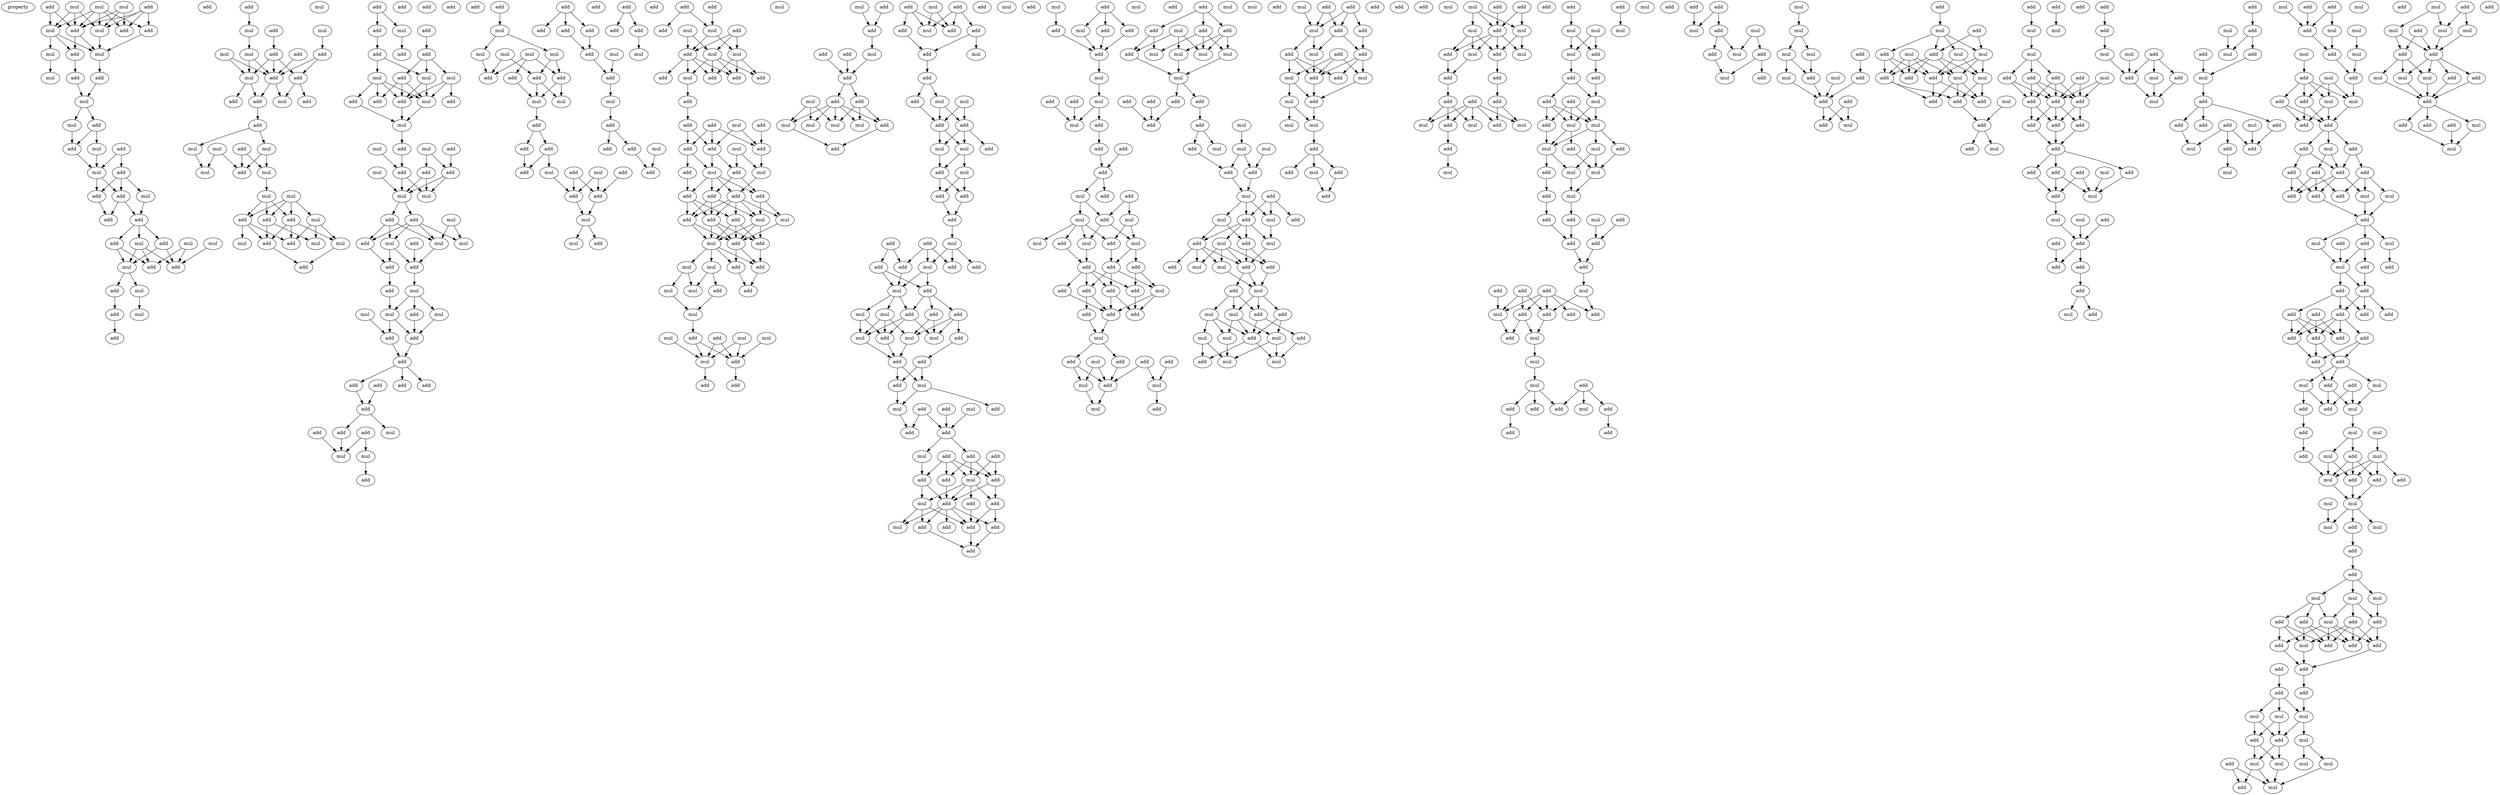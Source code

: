 digraph {
    node [fontcolor=black]
    property [mul=2,lf=1.3]
    0 [ label = mul ];
    1 [ label = add ];
    2 [ label = mul ];
    3 [ label = mul ];
    4 [ label = add ];
    5 [ label = mul ];
    6 [ label = mul ];
    7 [ label = add ];
    8 [ label = add ];
    9 [ label = add ];
    10 [ label = mul ];
    11 [ label = add ];
    12 [ label = mul ];
    13 [ label = add ];
    14 [ label = add ];
    15 [ label = mul ];
    16 [ label = mul ];
    17 [ label = add ];
    18 [ label = mul ];
    19 [ label = mul ];
    20 [ label = add ];
    21 [ label = add ];
    22 [ label = mul ];
    23 [ label = add ];
    24 [ label = add ];
    25 [ label = mul ];
    26 [ label = add ];
    27 [ label = add ];
    28 [ label = add ];
    29 [ label = add ];
    30 [ label = add ];
    31 [ label = mul ];
    32 [ label = mul ];
    33 [ label = add ];
    34 [ label = mul ];
    35 [ label = add ];
    36 [ label = mul ];
    37 [ label = add ];
    38 [ label = add ];
    39 [ label = mul ];
    40 [ label = add ];
    41 [ label = mul ];
    42 [ label = add ];
    43 [ label = add ];
    44 [ label = add ];
    45 [ label = mul ];
    46 [ label = mul ];
    47 [ label = mul ];
    48 [ label = mul ];
    49 [ label = add ];
    50 [ label = add ];
    51 [ label = add ];
    52 [ label = mul ];
    53 [ label = add ];
    54 [ label = add ];
    55 [ label = add ];
    56 [ label = add ];
    57 [ label = mul ];
    58 [ label = add ];
    59 [ label = add ];
    60 [ label = mul ];
    61 [ label = mul ];
    62 [ label = mul ];
    63 [ label = mul ];
    64 [ label = add ];
    65 [ label = mul ];
    66 [ label = mul ];
    67 [ label = add ];
    68 [ label = mul ];
    69 [ label = mul ];
    70 [ label = add ];
    71 [ label = add ];
    72 [ label = add ];
    73 [ label = mul ];
    74 [ label = add ];
    75 [ label = mul ];
    76 [ label = mul ];
    77 [ label = add ];
    78 [ label = mul ];
    79 [ label = add ];
    80 [ label = add ];
    81 [ label = add ];
    82 [ label = mul ];
    83 [ label = add ];
    84 [ label = add ];
    85 [ label = add ];
    86 [ label = add ];
    87 [ label = add ];
    88 [ label = mul ];
    89 [ label = add ];
    90 [ label = mul ];
    91 [ label = mul ];
    92 [ label = add ];
    93 [ label = add ];
    94 [ label = add ];
    95 [ label = add ];
    96 [ label = mul ];
    97 [ label = mul ];
    98 [ label = mul ];
    99 [ label = add ];
    100 [ label = add ];
    101 [ label = mul ];
    102 [ label = add ];
    103 [ label = add ];
    104 [ label = mul ];
    105 [ label = add ];
    106 [ label = mul ];
    107 [ label = mul ];
    108 [ label = mul ];
    109 [ label = add ];
    110 [ label = add ];
    111 [ label = mul ];
    112 [ label = add ];
    113 [ label = mul ];
    114 [ label = add ];
    115 [ label = mul ];
    116 [ label = add ];
    117 [ label = add ];
    118 [ label = add ];
    119 [ label = mul ];
    120 [ label = mul ];
    121 [ label = add ];
    122 [ label = add ];
    123 [ label = mul ];
    124 [ label = mul ];
    125 [ label = add ];
    126 [ label = add ];
    127 [ label = add ];
    128 [ label = add ];
    129 [ label = add ];
    130 [ label = add ];
    131 [ label = add ];
    132 [ label = add ];
    133 [ label = add ];
    134 [ label = add ];
    135 [ label = add ];
    136 [ label = mul ];
    137 [ label = add ];
    138 [ label = mul ];
    139 [ label = mul ];
    140 [ label = add ];
    141 [ label = add ];
    142 [ label = add ];
    143 [ label = mul ];
    144 [ label = mul ];
    145 [ label = mul ];
    146 [ label = mul ];
    147 [ label = mul ];
    148 [ label = add ];
    149 [ label = add ];
    150 [ label = add ];
    151 [ label = add ];
    152 [ label = mul ];
    153 [ label = mul ];
    154 [ label = add ];
    155 [ label = add ];
    156 [ label = add ];
    157 [ label = mul ];
    158 [ label = add ];
    159 [ label = add ];
    160 [ label = mul ];
    161 [ label = add ];
    162 [ label = add ];
    163 [ label = add ];
    164 [ label = mul ];
    165 [ label = mul ];
    166 [ label = add ];
    167 [ label = add ];
    168 [ label = add ];
    169 [ label = add ];
    170 [ label = add ];
    171 [ label = add ];
    172 [ label = add ];
    173 [ label = mul ];
    174 [ label = add ];
    175 [ label = mul ];
    176 [ label = add ];
    177 [ label = mul ];
    178 [ label = add ];
    179 [ label = add ];
    180 [ label = add ];
    181 [ label = add ];
    182 [ label = add ];
    183 [ label = add ];
    184 [ label = add ];
    185 [ label = mul ];
    186 [ label = add ];
    187 [ label = add ];
    188 [ label = add ];
    189 [ label = mul ];
    190 [ label = mul ];
    191 [ label = add ];
    192 [ label = mul ];
    193 [ label = add ];
    194 [ label = mul ];
    195 [ label = add ];
    196 [ label = mul ];
    197 [ label = add ];
    198 [ label = add ];
    199 [ label = add ];
    200 [ label = add ];
    201 [ label = add ];
    202 [ label = mul ];
    203 [ label = add ];
    204 [ label = add ];
    205 [ label = add ];
    206 [ label = mul ];
    207 [ label = add ];
    208 [ label = add ];
    209 [ label = mul ];
    210 [ label = add ];
    211 [ label = add ];
    212 [ label = mul ];
    213 [ label = add ];
    214 [ label = add ];
    215 [ label = add ];
    216 [ label = add ];
    217 [ label = add ];
    218 [ label = add ];
    219 [ label = mul ];
    220 [ label = mul ];
    221 [ label = add ];
    222 [ label = add ];
    223 [ label = mul ];
    224 [ label = add ];
    225 [ label = add ];
    226 [ label = mul ];
    227 [ label = add ];
    228 [ label = mul ];
    229 [ label = add ];
    230 [ label = add ];
    231 [ label = mul ];
    232 [ label = mul ];
    233 [ label = mul ];
    234 [ label = mul ];
    235 [ label = add ];
    236 [ label = add ];
    237 [ label = mul ];
    238 [ label = mul ];
    239 [ label = mul ];
    240 [ label = add ];
    241 [ label = add ];
    242 [ label = mul ];
    243 [ label = add ];
    244 [ label = mul ];
    245 [ label = add ];
    246 [ label = add ];
    247 [ label = add ];
    248 [ label = add ];
    249 [ label = mul ];
    250 [ label = add ];
    251 [ label = mul ];
    252 [ label = add ];
    253 [ label = add ];
    254 [ label = add ];
    255 [ label = mul ];
    256 [ label = mul ];
    257 [ label = mul ];
    258 [ label = mul ];
    259 [ label = add ];
    260 [ label = mul ];
    261 [ label = add ];
    262 [ label = add ];
    263 [ label = add ];
    264 [ label = add ];
    265 [ label = add ];
    266 [ label = mul ];
    267 [ label = mul ];
    268 [ label = add ];
    269 [ label = add ];
    270 [ label = add ];
    271 [ label = mul ];
    272 [ label = mul ];
    273 [ label = add ];
    274 [ label = mul ];
    275 [ label = add ];
    276 [ label = add ];
    277 [ label = add ];
    278 [ label = mul ];
    279 [ label = mul ];
    280 [ label = add ];
    281 [ label = mul ];
    282 [ label = add ];
    283 [ label = add ];
    284 [ label = add ];
    285 [ label = add ];
    286 [ label = add ];
    287 [ label = mul ];
    288 [ label = add ];
    289 [ label = mul ];
    290 [ label = add ];
    291 [ label = add ];
    292 [ label = add ];
    293 [ label = add ];
    294 [ label = mul ];
    295 [ label = add ];
    296 [ label = add ];
    297 [ label = add ];
    298 [ label = mul ];
    299 [ label = add ];
    300 [ label = mul ];
    301 [ label = add ];
    302 [ label = add ];
    303 [ label = mul ];
    304 [ label = mul ];
    305 [ label = mul ];
    306 [ label = add ];
    307 [ label = add ];
    308 [ label = add ];
    309 [ label = mul ];
    310 [ label = add ];
    311 [ label = mul ];
    312 [ label = add ];
    313 [ label = mul ];
    314 [ label = add ];
    315 [ label = add ];
    316 [ label = add ];
    317 [ label = add ];
    318 [ label = add ];
    319 [ label = add ];
    320 [ label = mul ];
    321 [ label = mul ];
    322 [ label = add ];
    323 [ label = add ];
    324 [ label = add ];
    325 [ label = add ];
    326 [ label = add ];
    327 [ label = add ];
    328 [ label = mul ];
    329 [ label = mul ];
    330 [ label = add ];
    331 [ label = add ];
    332 [ label = add ];
    333 [ label = add ];
    334 [ label = add ];
    335 [ label = add ];
    336 [ label = mul ];
    337 [ label = mul ];
    338 [ label = add ];
    339 [ label = add ];
    340 [ label = add ];
    341 [ label = add ];
    342 [ label = mul ];
    343 [ label = mul ];
    344 [ label = add ];
    345 [ label = mul ];
    346 [ label = add ];
    347 [ label = mul ];
    348 [ label = add ];
    349 [ label = add ];
    350 [ label = add ];
    351 [ label = add ];
    352 [ label = add ];
    353 [ label = add ];
    354 [ label = mul ];
    355 [ label = add ];
    356 [ label = mul ];
    357 [ label = mul ];
    358 [ label = mul ];
    359 [ label = mul ];
    360 [ label = add ];
    361 [ label = mul ];
    362 [ label = add ];
    363 [ label = add ];
    364 [ label = add ];
    365 [ label = add ];
    366 [ label = add ];
    367 [ label = mul ];
    368 [ label = add ];
    369 [ label = add ];
    370 [ label = add ];
    371 [ label = add ];
    372 [ label = add ];
    373 [ label = add ];
    374 [ label = mul ];
    375 [ label = add ];
    376 [ label = add ];
    377 [ label = add ];
    378 [ label = mul ];
    379 [ label = add ];
    380 [ label = mul ];
    381 [ label = mul ];
    382 [ label = add ];
    383 [ label = add ];
    384 [ label = mul ];
    385 [ label = add ];
    386 [ label = add ];
    387 [ label = add ];
    388 [ label = add ];
    389 [ label = add ];
    390 [ label = mul ];
    391 [ label = mul ];
    392 [ label = mul ];
    393 [ label = add ];
    394 [ label = mul ];
    395 [ label = mul ];
    396 [ label = mul ];
    397 [ label = add ];
    398 [ label = add ];
    399 [ label = add ];
    400 [ label = add ];
    401 [ label = mul ];
    402 [ label = add ];
    403 [ label = add ];
    404 [ label = mul ];
    405 [ label = mul ];
    406 [ label = add ];
    407 [ label = mul ];
    408 [ label = add ];
    409 [ label = add ];
    410 [ label = mul ];
    411 [ label = add ];
    412 [ label = mul ];
    413 [ label = add ];
    414 [ label = add ];
    415 [ label = mul ];
    416 [ label = add ];
    417 [ label = add ];
    418 [ label = mul ];
    419 [ label = mul ];
    420 [ label = add ];
    421 [ label = add ];
    422 [ label = mul ];
    423 [ label = mul ];
    424 [ label = add ];
    425 [ label = add ];
    426 [ label = mul ];
    427 [ label = mul ];
    428 [ label = add ];
    429 [ label = mul ];
    430 [ label = add ];
    431 [ label = add ];
    432 [ label = mul ];
    433 [ label = mul ];
    434 [ label = add ];
    435 [ label = mul ];
    436 [ label = mul ];
    437 [ label = add ];
    438 [ label = mul ];
    439 [ label = mul ];
    440 [ label = mul ];
    441 [ label = add ];
    442 [ label = add ];
    443 [ label = mul ];
    444 [ label = add ];
    445 [ label = mul ];
    446 [ label = add ];
    447 [ label = add ];
    448 [ label = mul ];
    449 [ label = add ];
    450 [ label = add ];
    451 [ label = add ];
    452 [ label = add ];
    453 [ label = mul ];
    454 [ label = add ];
    455 [ label = mul ];
    456 [ label = add ];
    457 [ label = mul ];
    458 [ label = add ];
    459 [ label = mul ];
    460 [ label = mul ];
    461 [ label = add ];
    462 [ label = add ];
    463 [ label = add ];
    464 [ label = mul ];
    465 [ label = add ];
    466 [ label = add ];
    467 [ label = mul ];
    468 [ label = add ];
    469 [ label = add ];
    470 [ label = mul ];
    471 [ label = add ];
    472 [ label = add ];
    473 [ label = mul ];
    474 [ label = mul ];
    475 [ label = mul ];
    476 [ label = add ];
    477 [ label = mul ];
    478 [ label = add ];
    479 [ label = add ];
    480 [ label = add ];
    481 [ label = add ];
    482 [ label = add ];
    483 [ label = add ];
    484 [ label = add ];
    485 [ label = mul ];
    486 [ label = mul ];
    487 [ label = mul ];
    488 [ label = add ];
    489 [ label = add ];
    490 [ label = add ];
    491 [ label = mul ];
    492 [ label = add ];
    493 [ label = add ];
    494 [ label = mul ];
    495 [ label = mul ];
    496 [ label = add ];
    497 [ label = mul ];
    498 [ label = mul ];
    499 [ label = add ];
    500 [ label = add ];
    501 [ label = mul ];
    502 [ label = add ];
    503 [ label = add ];
    504 [ label = mul ];
    505 [ label = mul ];
    506 [ label = add ];
    507 [ label = mul ];
    508 [ label = add ];
    509 [ label = mul ];
    510 [ label = add ];
    511 [ label = mul ];
    512 [ label = mul ];
    513 [ label = mul ];
    514 [ label = add ];
    515 [ label = mul ];
    516 [ label = add ];
    517 [ label = add ];
    518 [ label = mul ];
    519 [ label = add ];
    520 [ label = add ];
    521 [ label = add ];
    522 [ label = add ];
    523 [ label = add ];
    524 [ label = add ];
    525 [ label = mul ];
    526 [ label = add ];
    527 [ label = add ];
    528 [ label = add ];
    529 [ label = mul ];
    530 [ label = add ];
    531 [ label = add ];
    532 [ label = add ];
    533 [ label = add ];
    534 [ label = add ];
    535 [ label = mul ];
    536 [ label = mul ];
    537 [ label = add ];
    538 [ label = mul ];
    539 [ label = add ];
    540 [ label = add ];
    541 [ label = add ];
    542 [ label = add ];
    543 [ label = mul ];
    544 [ label = add ];
    545 [ label = add ];
    546 [ label = add ];
    547 [ label = add ];
    548 [ label = mul ];
    549 [ label = mul ];
    550 [ label = add ];
    551 [ label = add ];
    552 [ label = mul ];
    553 [ label = add ];
    554 [ label = mul ];
    555 [ label = add ];
    556 [ label = mul ];
    557 [ label = mul ];
    558 [ label = mul ];
    559 [ label = add ];
    560 [ label = mul ];
    561 [ label = add ];
    562 [ label = add ];
    563 [ label = mul ];
    564 [ label = mul ];
    565 [ label = add ];
    566 [ label = add ];
    567 [ label = add ];
    568 [ label = mul ];
    569 [ label = add ];
    570 [ label = mul ];
    571 [ label = add ];
    572 [ label = add ];
    573 [ label = mul ];
    574 [ label = mul ];
    575 [ label = mul ];
    576 [ label = add ];
    577 [ label = add ];
    578 [ label = mul ];
    579 [ label = add ];
    580 [ label = mul ];
    581 [ label = add ];
    582 [ label = mul ];
    583 [ label = add ];
    584 [ label = add ];
    585 [ label = add ];
    586 [ label = add ];
    587 [ label = add ];
    588 [ label = mul ];
    589 [ label = add ];
    590 [ label = add ];
    591 [ label = add ];
    592 [ label = mul ];
    593 [ label = mul ];
    594 [ label = mul ];
    595 [ label = add ];
    596 [ label = add ];
    597 [ label = add ];
    598 [ label = mul ];
    599 [ label = add ];
    600 [ label = add ];
    601 [ label = add ];
    602 [ label = add ];
    603 [ label = add ];
    604 [ label = add ];
    605 [ label = add ];
    606 [ label = add ];
    607 [ label = add ];
    608 [ label = add ];
    609 [ label = mul ];
    610 [ label = add ];
    611 [ label = add ];
    612 [ label = add ];
    613 [ label = mul ];
    614 [ label = mul ];
    615 [ label = mul ];
    616 [ label = add ];
    617 [ label = add ];
    618 [ label = add ];
    619 [ label = add ];
    620 [ label = add ];
    621 [ label = add ];
    622 [ label = add ];
    623 [ label = mul ];
    624 [ label = add ];
    625 [ label = add ];
    626 [ label = add ];
    627 [ label = mul ];
    628 [ label = mul ];
    629 [ label = mul ];
    630 [ label = add ];
    631 [ label = add ];
    632 [ label = mul ];
    633 [ label = add ];
    634 [ label = mul ];
    635 [ label = add ];
    636 [ label = add ];
    637 [ label = mul ];
    638 [ label = add ];
    639 [ label = mul ];
    640 [ label = add ];
    641 [ label = mul ];
    642 [ label = add ];
    643 [ label = add ];
    644 [ label = add ];
    645 [ label = add ];
    646 [ label = mul ];
    647 [ label = add ];
    648 [ label = add ];
    649 [ label = mul ];
    650 [ label = add ];
    651 [ label = mul ];
    652 [ label = add ];
    653 [ label = mul ];
    654 [ label = mul ];
    655 [ label = add ];
    656 [ label = mul ];
    657 [ label = mul ];
    658 [ label = mul ];
    659 [ label = add ];
    660 [ label = add ];
    661 [ label = add ];
    662 [ label = mul ];
    663 [ label = mul ];
    664 [ label = add ];
    665 [ label = add ];
    666 [ label = mul ];
    667 [ label = add ];
    668 [ label = add ];
    669 [ label = add ];
    670 [ label = add ];
    671 [ label = add ];
    672 [ label = mul ];
    673 [ label = add ];
    674 [ label = add ];
    675 [ label = add ];
    676 [ label = add ];
    677 [ label = add ];
    678 [ label = add ];
    679 [ label = add ];
    680 [ label = mul ];
    681 [ label = mul ];
    682 [ label = add ];
    683 [ label = add ];
    684 [ label = mul ];
    685 [ label = add ];
    686 [ label = mul ];
    687 [ label = add ];
    688 [ label = mul ];
    689 [ label = add ];
    690 [ label = add ];
    691 [ label = add ];
    692 [ label = add ];
    693 [ label = add ];
    694 [ label = add ];
    695 [ label = add ];
    696 [ label = add ];
    697 [ label = add ];
    698 [ label = add ];
    699 [ label = add ];
    700 [ label = add ];
    701 [ label = add ];
    702 [ label = add ];
    703 [ label = mul ];
    704 [ label = add ];
    705 [ label = add ];
    706 [ label = mul ];
    707 [ label = mul ];
    708 [ label = add ];
    709 [ label = add ];
    710 [ label = mul ];
    711 [ label = add ];
    712 [ label = mul ];
    713 [ label = add ];
    714 [ label = add ];
    715 [ label = mul ];
    716 [ label = mul ];
    717 [ label = add ];
    718 [ label = mul ];
    719 [ label = add ];
    720 [ label = add ];
    721 [ label = mul ];
    722 [ label = mul ];
    723 [ label = mul ];
    724 [ label = mul ];
    725 [ label = add ];
    726 [ label = add ];
    727 [ label = add ];
    728 [ label = mul ];
    729 [ label = mul ];
    730 [ label = mul ];
    731 [ label = add ];
    732 [ label = mul ];
    733 [ label = add ];
    734 [ label = add ];
    735 [ label = add ];
    736 [ label = mul ];
    737 [ label = add ];
    738 [ label = add ];
    739 [ label = add ];
    740 [ label = add ];
    741 [ label = add ];
    742 [ label = add ];
    743 [ label = add ];
    744 [ label = add ];
    745 [ label = mul ];
    746 [ label = mul ];
    747 [ label = mul ];
    748 [ label = mul ];
    749 [ label = add ];
    750 [ label = add ];
    751 [ label = mul ];
    752 [ label = mul ];
    753 [ label = add ];
    754 [ label = mul ];
    755 [ label = mul ];
    756 [ label = add ];
    757 [ label = mul ];
    758 [ label = mul ];
    759 [ label = add ];
    760 [ label = mul ];
    761 [ label = mul ];
    762 [ label = mul ];
    763 [ label = add ];
    764 [ label = add ];
    765 [ label = add ];
    766 [ label = mul ];
    767 [ label = mul ];
    768 [ label = add ];
    769 [ label = add ];
    770 [ label = mul ];
    771 [ label = add ];
    772 [ label = add ];
    773 [ label = add ];
    774 [ label = add ];
    775 [ label = add ];
    776 [ label = mul ];
    777 [ label = mul ];
    0 -> 5 [ name = 0 ];
    0 -> 7 [ name = 1 ];
    0 -> 8 [ name = 2 ];
    1 -> 6 [ name = 3 ];
    1 -> 8 [ name = 4 ];
    2 -> 5 [ name = 5 ];
    2 -> 6 [ name = 6 ];
    2 -> 8 [ name = 7 ];
    3 -> 5 [ name = 8 ];
    3 -> 6 [ name = 9 ];
    3 -> 7 [ name = 10 ];
    3 -> 8 [ name = 11 ];
    3 -> 9 [ name = 12 ];
    4 -> 5 [ name = 13 ];
    4 -> 7 [ name = 14 ];
    4 -> 8 [ name = 15 ];
    4 -> 9 [ name = 16 ];
    5 -> 12 [ name = 17 ];
    6 -> 10 [ name = 18 ];
    6 -> 11 [ name = 19 ];
    6 -> 12 [ name = 20 ];
    8 -> 11 [ name = 21 ];
    8 -> 12 [ name = 22 ];
    9 -> 12 [ name = 23 ];
    10 -> 15 [ name = 24 ];
    11 -> 13 [ name = 25 ];
    12 -> 14 [ name = 26 ];
    13 -> 16 [ name = 27 ];
    14 -> 16 [ name = 28 ];
    16 -> 17 [ name = 29 ];
    16 -> 18 [ name = 30 ];
    17 -> 19 [ name = 31 ];
    17 -> 21 [ name = 32 ];
    18 -> 21 [ name = 33 ];
    19 -> 22 [ name = 34 ];
    20 -> 22 [ name = 35 ];
    20 -> 23 [ name = 36 ];
    21 -> 22 [ name = 37 ];
    22 -> 24 [ name = 38 ];
    22 -> 27 [ name = 39 ];
    23 -> 24 [ name = 40 ];
    23 -> 25 [ name = 41 ];
    23 -> 27 [ name = 42 ];
    24 -> 28 [ name = 43 ];
    24 -> 29 [ name = 44 ];
    25 -> 29 [ name = 45 ];
    27 -> 28 [ name = 46 ];
    29 -> 30 [ name = 47 ];
    29 -> 31 [ name = 48 ];
    29 -> 33 [ name = 49 ];
    30 -> 36 [ name = 50 ];
    30 -> 37 [ name = 51 ];
    31 -> 35 [ name = 52 ];
    31 -> 36 [ name = 53 ];
    31 -> 37 [ name = 54 ];
    32 -> 35 [ name = 55 ];
    32 -> 37 [ name = 56 ];
    33 -> 35 [ name = 57 ];
    33 -> 36 [ name = 58 ];
    34 -> 37 [ name = 59 ];
    36 -> 38 [ name = 60 ];
    36 -> 39 [ name = 61 ];
    38 -> 40 [ name = 62 ];
    39 -> 41 [ name = 63 ];
    40 -> 42 [ name = 64 ];
    43 -> 45 [ name = 65 ];
    44 -> 51 [ name = 66 ];
    45 -> 48 [ name = 67 ];
    46 -> 50 [ name = 68 ];
    47 -> 52 [ name = 69 ];
    47 -> 53 [ name = 70 ];
    48 -> 52 [ name = 71 ];
    48 -> 53 [ name = 72 ];
    49 -> 53 [ name = 73 ];
    50 -> 53 [ name = 74 ];
    50 -> 54 [ name = 75 ];
    51 -> 52 [ name = 76 ];
    51 -> 53 [ name = 77 ];
    51 -> 54 [ name = 78 ];
    52 -> 55 [ name = 79 ];
    52 -> 58 [ name = 80 ];
    53 -> 55 [ name = 81 ];
    53 -> 57 [ name = 82 ];
    54 -> 56 [ name = 83 ];
    54 -> 57 [ name = 84 ];
    55 -> 59 [ name = 85 ];
    59 -> 60 [ name = 86 ];
    59 -> 61 [ name = 87 ];
    60 -> 66 [ name = 88 ];
    61 -> 65 [ name = 89 ];
    61 -> 67 [ name = 90 ];
    63 -> 66 [ name = 91 ];
    63 -> 67 [ name = 92 ];
    64 -> 65 [ name = 93 ];
    64 -> 67 [ name = 94 ];
    65 -> 68 [ name = 95 ];
    68 -> 70 [ name = 96 ];
    68 -> 71 [ name = 97 ];
    68 -> 72 [ name = 98 ];
    69 -> 70 [ name = 99 ];
    69 -> 71 [ name = 100 ];
    69 -> 72 [ name = 101 ];
    69 -> 73 [ name = 102 ];
    70 -> 74 [ name = 103 ];
    70 -> 75 [ name = 104 ];
    70 -> 77 [ name = 105 ];
    71 -> 74 [ name = 106 ];
    71 -> 77 [ name = 107 ];
    71 -> 78 [ name = 108 ];
    72 -> 76 [ name = 109 ];
    72 -> 77 [ name = 110 ];
    73 -> 74 [ name = 111 ];
    73 -> 76 [ name = 112 ];
    73 -> 78 [ name = 113 ];
    77 -> 79 [ name = 114 ];
    78 -> 79 [ name = 115 ];
    80 -> 82 [ name = 116 ];
    80 -> 84 [ name = 117 ];
    82 -> 87 [ name = 118 ];
    83 -> 85 [ name = 119 ];
    84 -> 86 [ name = 120 ];
    85 -> 89 [ name = 121 ];
    85 -> 90 [ name = 122 ];
    85 -> 91 [ name = 123 ];
    86 -> 88 [ name = 124 ];
    86 -> 91 [ name = 125 ];
    88 -> 92 [ name = 126 ];
    88 -> 94 [ name = 127 ];
    88 -> 95 [ name = 128 ];
    88 -> 96 [ name = 129 ];
    89 -> 94 [ name = 130 ];
    89 -> 95 [ name = 131 ];
    89 -> 96 [ name = 132 ];
    90 -> 93 [ name = 133 ];
    90 -> 95 [ name = 134 ];
    90 -> 96 [ name = 135 ];
    91 -> 95 [ name = 136 ];
    91 -> 96 [ name = 137 ];
    92 -> 97 [ name = 138 ];
    95 -> 97 [ name = 139 ];
    96 -> 97 [ name = 140 ];
    97 -> 99 [ name = 141 ];
    98 -> 102 [ name = 142 ];
    99 -> 102 [ name = 143 ];
    100 -> 105 [ name = 144 ];
    101 -> 103 [ name = 145 ];
    101 -> 105 [ name = 146 ];
    102 -> 106 [ name = 147 ];
    102 -> 107 [ name = 148 ];
    103 -> 106 [ name = 149 ];
    103 -> 107 [ name = 150 ];
    104 -> 106 [ name = 151 ];
    105 -> 106 [ name = 152 ];
    105 -> 107 [ name = 153 ];
    106 -> 109 [ name = 154 ];
    106 -> 110 [ name = 155 ];
    108 -> 113 [ name = 156 ];
    108 -> 115 [ name = 157 ];
    109 -> 111 [ name = 158 ];
    109 -> 112 [ name = 159 ];
    109 -> 115 [ name = 160 ];
    110 -> 111 [ name = 161 ];
    110 -> 112 [ name = 162 ];
    110 -> 113 [ name = 163 ];
    110 -> 115 [ name = 164 ];
    111 -> 116 [ name = 165 ];
    111 -> 117 [ name = 166 ];
    112 -> 117 [ name = 167 ];
    114 -> 116 [ name = 168 ];
    115 -> 116 [ name = 169 ];
    116 -> 119 [ name = 170 ];
    117 -> 118 [ name = 171 ];
    118 -> 120 [ name = 172 ];
    119 -> 120 [ name = 173 ];
    119 -> 121 [ name = 174 ];
    119 -> 124 [ name = 175 ];
    120 -> 125 [ name = 176 ];
    120 -> 126 [ name = 177 ];
    121 -> 126 [ name = 178 ];
    123 -> 125 [ name = 179 ];
    124 -> 126 [ name = 180 ];
    125 -> 127 [ name = 181 ];
    126 -> 127 [ name = 182 ];
    127 -> 128 [ name = 183 ];
    127 -> 129 [ name = 184 ];
    127 -> 131 [ name = 185 ];
    128 -> 133 [ name = 186 ];
    132 -> 133 [ name = 187 ];
    133 -> 135 [ name = 188 ];
    133 -> 136 [ name = 189 ];
    134 -> 139 [ name = 190 ];
    135 -> 139 [ name = 191 ];
    137 -> 138 [ name = 192 ];
    137 -> 139 [ name = 193 ];
    138 -> 141 [ name = 194 ];
    142 -> 143 [ name = 195 ];
    143 -> 144 [ name = 196 ];
    143 -> 145 [ name = 197 ];
    144 -> 149 [ name = 198 ];
    145 -> 148 [ name = 199 ];
    145 -> 151 [ name = 200 ];
    146 -> 148 [ name = 201 ];
    146 -> 149 [ name = 202 ];
    147 -> 149 [ name = 203 ];
    147 -> 150 [ name = 204 ];
    147 -> 151 [ name = 205 ];
    148 -> 152 [ name = 206 ];
    148 -> 153 [ name = 207 ];
    150 -> 152 [ name = 208 ];
    151 -> 152 [ name = 209 ];
    151 -> 153 [ name = 210 ];
    152 -> 154 [ name = 211 ];
    154 -> 155 [ name = 212 ];
    154 -> 156 [ name = 213 ];
    155 -> 158 [ name = 214 ];
    156 -> 157 [ name = 215 ];
    156 -> 158 [ name = 216 ];
    157 -> 162 [ name = 217 ];
    159 -> 163 [ name = 218 ];
    160 -> 162 [ name = 219 ];
    160 -> 163 [ name = 220 ];
    161 -> 162 [ name = 221 ];
    161 -> 163 [ name = 222 ];
    162 -> 164 [ name = 223 ];
    163 -> 164 [ name = 224 ];
    164 -> 165 [ name = 225 ];
    164 -> 166 [ name = 226 ];
    167 -> 168 [ name = 227 ];
    167 -> 169 [ name = 228 ];
    167 -> 170 [ name = 229 ];
    169 -> 172 [ name = 230 ];
    170 -> 172 [ name = 231 ];
    172 -> 174 [ name = 232 ];
    173 -> 174 [ name = 233 ];
    174 -> 175 [ name = 234 ];
    175 -> 176 [ name = 235 ];
    176 -> 178 [ name = 236 ];
    176 -> 179 [ name = 237 ];
    177 -> 181 [ name = 238 ];
    179 -> 181 [ name = 239 ];
    180 -> 183 [ name = 240 ];
    180 -> 184 [ name = 241 ];
    184 -> 185 [ name = 242 ];
    186 -> 188 [ name = 243 ];
    186 -> 189 [ name = 244 ];
    187 -> 189 [ name = 245 ];
    189 -> 193 [ name = 246 ];
    189 -> 194 [ name = 247 ];
    190 -> 192 [ name = 248 ];
    190 -> 193 [ name = 249 ];
    191 -> 192 [ name = 250 ];
    191 -> 193 [ name = 251 ];
    191 -> 194 [ name = 252 ];
    192 -> 196 [ name = 253 ];
    192 -> 197 [ name = 254 ];
    192 -> 198 [ name = 255 ];
    192 -> 199 [ name = 256 ];
    193 -> 195 [ name = 257 ];
    193 -> 196 [ name = 258 ];
    193 -> 198 [ name = 259 ];
    193 -> 199 [ name = 260 ];
    194 -> 197 [ name = 261 ];
    194 -> 198 [ name = 262 ];
    194 -> 199 [ name = 263 ];
    196 -> 200 [ name = 264 ];
    200 -> 201 [ name = 265 ];
    201 -> 207 [ name = 266 ];
    201 -> 208 [ name = 267 ];
    202 -> 205 [ name = 268 ];
    202 -> 208 [ name = 269 ];
    203 -> 205 [ name = 270 ];
    204 -> 205 [ name = 271 ];
    204 -> 207 [ name = 272 ];
    204 -> 208 [ name = 273 ];
    205 -> 212 [ name = 274 ];
    206 -> 211 [ name = 275 ];
    206 -> 212 [ name = 276 ];
    207 -> 209 [ name = 277 ];
    207 -> 210 [ name = 278 ];
    208 -> 209 [ name = 279 ];
    208 -> 211 [ name = 280 ];
    209 -> 213 [ name = 281 ];
    209 -> 214 [ name = 282 ];
    209 -> 215 [ name = 283 ];
    209 -> 216 [ name = 284 ];
    210 -> 215 [ name = 285 ];
    211 -> 213 [ name = 286 ];
    211 -> 214 [ name = 287 ];
    212 -> 216 [ name = 288 ];
    213 -> 217 [ name = 289 ];
    213 -> 219 [ name = 290 ];
    213 -> 221 [ name = 291 ];
    214 -> 219 [ name = 292 ];
    214 -> 220 [ name = 293 ];
    215 -> 217 [ name = 294 ];
    215 -> 218 [ name = 295 ];
    215 -> 221 [ name = 296 ];
    216 -> 217 [ name = 297 ];
    216 -> 218 [ name = 298 ];
    216 -> 219 [ name = 299 ];
    216 -> 220 [ name = 300 ];
    216 -> 221 [ name = 301 ];
    217 -> 223 [ name = 302 ];
    217 -> 224 [ name = 303 ];
    218 -> 222 [ name = 304 ];
    218 -> 223 [ name = 305 ];
    218 -> 224 [ name = 306 ];
    219 -> 222 [ name = 307 ];
    219 -> 223 [ name = 308 ];
    219 -> 224 [ name = 309 ];
    220 -> 224 [ name = 310 ];
    221 -> 222 [ name = 311 ];
    221 -> 223 [ name = 312 ];
    221 -> 224 [ name = 313 ];
    222 -> 227 [ name = 314 ];
    223 -> 225 [ name = 315 ];
    223 -> 226 [ name = 316 ];
    223 -> 227 [ name = 317 ];
    223 -> 228 [ name = 318 ];
    224 -> 225 [ name = 319 ];
    224 -> 227 [ name = 320 ];
    225 -> 229 [ name = 321 ];
    226 -> 231 [ name = 322 ];
    226 -> 232 [ name = 323 ];
    227 -> 229 [ name = 324 ];
    228 -> 230 [ name = 325 ];
    228 -> 232 [ name = 326 ];
    230 -> 233 [ name = 327 ];
    231 -> 233 [ name = 328 ];
    233 -> 236 [ name = 329 ];
    234 -> 239 [ name = 330 ];
    235 -> 239 [ name = 331 ];
    235 -> 240 [ name = 332 ];
    236 -> 239 [ name = 333 ];
    236 -> 240 [ name = 334 ];
    237 -> 239 [ name = 335 ];
    237 -> 240 [ name = 336 ];
    238 -> 240 [ name = 337 ];
    239 -> 241 [ name = 338 ];
    240 -> 243 [ name = 339 ];
    244 -> 246 [ name = 340 ];
    245 -> 246 [ name = 341 ];
    246 -> 249 [ name = 342 ];
    247 -> 250 [ name = 343 ];
    248 -> 250 [ name = 344 ];
    249 -> 250 [ name = 345 ];
    250 -> 252 [ name = 346 ];
    250 -> 253 [ name = 347 ];
    251 -> 255 [ name = 348 ];
    251 -> 256 [ name = 349 ];
    251 -> 258 [ name = 350 ];
    252 -> 254 [ name = 351 ];
    252 -> 256 [ name = 352 ];
    252 -> 257 [ name = 353 ];
    253 -> 254 [ name = 354 ];
    253 -> 255 [ name = 355 ];
    253 -> 256 [ name = 356 ];
    253 -> 257 [ name = 357 ];
    253 -> 258 [ name = 358 ];
    254 -> 259 [ name = 359 ];
    258 -> 259 [ name = 360 ];
    260 -> 264 [ name = 361 ];
    260 -> 266 [ name = 362 ];
    261 -> 263 [ name = 363 ];
    261 -> 264 [ name = 364 ];
    261 -> 266 [ name = 365 ];
    262 -> 264 [ name = 366 ];
    262 -> 265 [ name = 367 ];
    262 -> 266 [ name = 368 ];
    263 -> 268 [ name = 369 ];
    265 -> 267 [ name = 370 ];
    265 -> 268 [ name = 371 ];
    268 -> 269 [ name = 372 ];
    269 -> 270 [ name = 373 ];
    269 -> 271 [ name = 374 ];
    270 -> 276 [ name = 375 ];
    271 -> 275 [ name = 376 ];
    271 -> 276 [ name = 377 ];
    272 -> 275 [ name = 378 ];
    272 -> 276 [ name = 379 ];
    275 -> 277 [ name = 380 ];
    275 -> 278 [ name = 381 ];
    275 -> 279 [ name = 382 ];
    276 -> 278 [ name = 383 ];
    276 -> 279 [ name = 384 ];
    278 -> 280 [ name = 385 ];
    278 -> 281 [ name = 386 ];
    279 -> 280 [ name = 387 ];
    280 -> 282 [ name = 388 ];
    280 -> 283 [ name = 389 ];
    281 -> 282 [ name = 390 ];
    281 -> 283 [ name = 391 ];
    282 -> 285 [ name = 392 ];
    283 -> 285 [ name = 393 ];
    285 -> 287 [ name = 394 ];
    286 -> 291 [ name = 395 ];
    286 -> 292 [ name = 396 ];
    287 -> 289 [ name = 397 ];
    287 -> 290 [ name = 398 ];
    287 -> 293 [ name = 399 ];
    288 -> 289 [ name = 400 ];
    288 -> 292 [ name = 401 ];
    288 -> 293 [ name = 402 ];
    289 -> 294 [ name = 403 ];
    289 -> 295 [ name = 404 ];
    291 -> 294 [ name = 405 ];
    291 -> 295 [ name = 406 ];
    292 -> 294 [ name = 407 ];
    294 -> 296 [ name = 408 ];
    294 -> 298 [ name = 409 ];
    294 -> 300 [ name = 410 ];
    295 -> 296 [ name = 411 ];
    295 -> 297 [ name = 412 ];
    295 -> 299 [ name = 413 ];
    296 -> 301 [ name = 414 ];
    296 -> 303 [ name = 415 ];
    296 -> 304 [ name = 416 ];
    297 -> 302 [ name = 417 ];
    297 -> 303 [ name = 418 ];
    297 -> 305 [ name = 419 ];
    298 -> 301 [ name = 420 ];
    298 -> 304 [ name = 421 ];
    299 -> 303 [ name = 422 ];
    299 -> 305 [ name = 423 ];
    300 -> 301 [ name = 424 ];
    300 -> 304 [ name = 425 ];
    300 -> 305 [ name = 426 ];
    301 -> 306 [ name = 427 ];
    302 -> 307 [ name = 428 ];
    304 -> 306 [ name = 429 ];
    305 -> 306 [ name = 430 ];
    306 -> 308 [ name = 431 ];
    306 -> 309 [ name = 432 ];
    307 -> 308 [ name = 433 ];
    307 -> 309 [ name = 434 ];
    308 -> 313 [ name = 435 ];
    309 -> 313 [ name = 436 ];
    309 -> 314 [ name = 437 ];
    310 -> 315 [ name = 438 ];
    310 -> 316 [ name = 439 ];
    311 -> 316 [ name = 440 ];
    312 -> 316 [ name = 441 ];
    313 -> 315 [ name = 442 ];
    316 -> 317 [ name = 443 ];
    316 -> 320 [ name = 444 ];
    317 -> 321 [ name = 445 ];
    317 -> 322 [ name = 446 ];
    317 -> 324 [ name = 447 ];
    318 -> 321 [ name = 448 ];
    318 -> 322 [ name = 449 ];
    319 -> 321 [ name = 450 ];
    319 -> 322 [ name = 451 ];
    319 -> 323 [ name = 452 ];
    319 -> 324 [ name = 453 ];
    320 -> 323 [ name = 454 ];
    321 -> 325 [ name = 455 ];
    321 -> 326 [ name = 456 ];
    321 -> 327 [ name = 457 ];
    321 -> 328 [ name = 458 ];
    322 -> 326 [ name = 459 ];
    322 -> 327 [ name = 460 ];
    323 -> 326 [ name = 461 ];
    323 -> 328 [ name = 462 ];
    324 -> 326 [ name = 463 ];
    325 -> 332 [ name = 464 ];
    326 -> 329 [ name = 465 ];
    326 -> 330 [ name = 466 ];
    326 -> 331 [ name = 467 ];
    326 -> 332 [ name = 468 ];
    326 -> 333 [ name = 469 ];
    327 -> 332 [ name = 470 ];
    327 -> 333 [ name = 471 ];
    328 -> 329 [ name = 472 ];
    328 -> 331 [ name = 473 ];
    328 -> 332 [ name = 474 ];
    331 -> 334 [ name = 475 ];
    332 -> 334 [ name = 476 ];
    333 -> 334 [ name = 477 ];
    335 -> 337 [ name = 478 ];
    335 -> 339 [ name = 479 ];
    335 -> 340 [ name = 480 ];
    336 -> 338 [ name = 481 ];
    337 -> 341 [ name = 482 ];
    338 -> 341 [ name = 483 ];
    339 -> 341 [ name = 484 ];
    340 -> 341 [ name = 485 ];
    341 -> 342 [ name = 486 ];
    342 -> 345 [ name = 487 ];
    344 -> 347 [ name = 488 ];
    345 -> 347 [ name = 489 ];
    345 -> 348 [ name = 490 ];
    346 -> 347 [ name = 491 ];
    348 -> 349 [ name = 492 ];
    349 -> 351 [ name = 493 ];
    350 -> 351 [ name = 494 ];
    351 -> 353 [ name = 495 ];
    351 -> 354 [ name = 496 ];
    352 -> 355 [ name = 497 ];
    352 -> 356 [ name = 498 ];
    354 -> 355 [ name = 499 ];
    354 -> 357 [ name = 500 ];
    355 -> 359 [ name = 501 ];
    355 -> 361 [ name = 502 ];
    356 -> 359 [ name = 503 ];
    356 -> 360 [ name = 504 ];
    357 -> 358 [ name = 505 ];
    357 -> 360 [ name = 506 ];
    357 -> 361 [ name = 507 ];
    357 -> 362 [ name = 508 ];
    359 -> 363 [ name = 509 ];
    359 -> 365 [ name = 510 ];
    360 -> 365 [ name = 511 ];
    361 -> 364 [ name = 512 ];
    362 -> 364 [ name = 513 ];
    363 -> 366 [ name = 514 ];
    363 -> 367 [ name = 515 ];
    364 -> 366 [ name = 516 ];
    364 -> 368 [ name = 517 ];
    364 -> 369 [ name = 518 ];
    364 -> 370 [ name = 519 ];
    365 -> 367 [ name = 520 ];
    365 -> 369 [ name = 521 ];
    365 -> 370 [ name = 522 ];
    366 -> 372 [ name = 523 ];
    367 -> 372 [ name = 524 ];
    367 -> 373 [ name = 525 ];
    368 -> 373 [ name = 526 ];
    369 -> 371 [ name = 527 ];
    369 -> 373 [ name = 528 ];
    370 -> 372 [ name = 529 ];
    370 -> 373 [ name = 530 ];
    371 -> 374 [ name = 531 ];
    373 -> 374 [ name = 532 ];
    374 -> 376 [ name = 533 ];
    374 -> 379 [ name = 534 ];
    375 -> 381 [ name = 535 ];
    375 -> 382 [ name = 536 ];
    376 -> 380 [ name = 537 ];
    376 -> 382 [ name = 538 ];
    377 -> 381 [ name = 539 ];
    378 -> 380 [ name = 540 ];
    378 -> 382 [ name = 541 ];
    379 -> 382 [ name = 542 ];
    380 -> 384 [ name = 543 ];
    381 -> 383 [ name = 544 ];
    382 -> 384 [ name = 545 ];
    386 -> 387 [ name = 546 ];
    386 -> 388 [ name = 547 ];
    386 -> 389 [ name = 548 ];
    387 -> 393 [ name = 549 ];
    387 -> 395 [ name = 550 ];
    388 -> 391 [ name = 551 ];
    388 -> 392 [ name = 552 ];
    388 -> 394 [ name = 553 ];
    389 -> 391 [ name = 554 ];
    389 -> 392 [ name = 555 ];
    389 -> 395 [ name = 556 ];
    390 -> 391 [ name = 557 ];
    390 -> 393 [ name = 558 ];
    390 -> 394 [ name = 559 ];
    392 -> 396 [ name = 560 ];
    393 -> 396 [ name = 561 ];
    394 -> 396 [ name = 562 ];
    396 -> 397 [ name = 563 ];
    396 -> 400 [ name = 564 ];
    397 -> 403 [ name = 565 ];
    398 -> 403 [ name = 566 ];
    399 -> 403 [ name = 567 ];
    400 -> 402 [ name = 568 ];
    401 -> 404 [ name = 569 ];
    402 -> 405 [ name = 570 ];
    402 -> 406 [ name = 571 ];
    404 -> 408 [ name = 572 ];
    404 -> 409 [ name = 573 ];
    406 -> 409 [ name = 574 ];
    407 -> 408 [ name = 575 ];
    408 -> 410 [ name = 576 ];
    409 -> 410 [ name = 577 ];
    410 -> 412 [ name = 578 ];
    410 -> 413 [ name = 579 ];
    410 -> 415 [ name = 580 ];
    411 -> 412 [ name = 581 ];
    411 -> 413 [ name = 582 ];
    411 -> 414 [ name = 583 ];
    412 -> 419 [ name = 584 ];
    413 -> 416 [ name = 585 ];
    413 -> 417 [ name = 586 ];
    413 -> 418 [ name = 587 ];
    413 -> 419 [ name = 588 ];
    415 -> 416 [ name = 589 ];
    415 -> 417 [ name = 590 ];
    416 -> 420 [ name = 591 ];
    416 -> 421 [ name = 592 ];
    416 -> 422 [ name = 593 ];
    416 -> 423 [ name = 594 ];
    417 -> 420 [ name = 595 ];
    417 -> 424 [ name = 596 ];
    418 -> 420 [ name = 597 ];
    418 -> 422 [ name = 598 ];
    418 -> 423 [ name = 599 ];
    418 -> 424 [ name = 600 ];
    419 -> 420 [ name = 601 ];
    420 -> 425 [ name = 602 ];
    420 -> 426 [ name = 603 ];
    423 -> 426 [ name = 604 ];
    424 -> 426 [ name = 605 ];
    425 -> 427 [ name = 606 ];
    425 -> 428 [ name = 607 ];
    425 -> 429 [ name = 608 ];
    426 -> 427 [ name = 609 ];
    426 -> 428 [ name = 610 ];
    426 -> 430 [ name = 611 ];
    427 -> 432 [ name = 612 ];
    427 -> 434 [ name = 613 ];
    427 -> 435 [ name = 614 ];
    428 -> 431 [ name = 615 ];
    428 -> 434 [ name = 616 ];
    429 -> 432 [ name = 617 ];
    429 -> 433 [ name = 618 ];
    429 -> 434 [ name = 619 ];
    430 -> 434 [ name = 620 ];
    430 -> 435 [ name = 621 ];
    431 -> 436 [ name = 622 ];
    432 -> 438 [ name = 623 ];
    433 -> 437 [ name = 624 ];
    433 -> 438 [ name = 625 ];
    434 -> 436 [ name = 626 ];
    434 -> 437 [ name = 627 ];
    435 -> 436 [ name = 628 ];
    435 -> 438 [ name = 629 ];
    442 -> 445 [ name = 630 ];
    442 -> 447 [ name = 631 ];
    443 -> 445 [ name = 632 ];
    444 -> 445 [ name = 633 ];
    444 -> 446 [ name = 634 ];
    444 -> 447 [ name = 635 ];
    445 -> 448 [ name = 636 ];
    445 -> 450 [ name = 637 ];
    446 -> 449 [ name = 638 ];
    447 -> 448 [ name = 639 ];
    447 -> 449 [ name = 640 ];
    448 -> 454 [ name = 641 ];
    449 -> 452 [ name = 642 ];
    449 -> 454 [ name = 643 ];
    449 -> 455 [ name = 644 ];
    450 -> 452 [ name = 645 ];
    450 -> 453 [ name = 646 ];
    450 -> 454 [ name = 647 ];
    451 -> 453 [ name = 648 ];
    451 -> 454 [ name = 649 ];
    451 -> 455 [ name = 650 ];
    453 -> 456 [ name = 651 ];
    453 -> 457 [ name = 652 ];
    454 -> 456 [ name = 653 ];
    455 -> 456 [ name = 654 ];
    456 -> 459 [ name = 655 ];
    457 -> 459 [ name = 656 ];
    457 -> 460 [ name = 657 ];
    459 -> 463 [ name = 658 ];
    463 -> 465 [ name = 659 ];
    463 -> 466 [ name = 660 ];
    463 -> 467 [ name = 661 ];
    466 -> 468 [ name = 662 ];
    467 -> 468 [ name = 663 ];
    469 -> 472 [ name = 664 ];
    470 -> 472 [ name = 665 ];
    470 -> 473 [ name = 666 ];
    470 -> 474 [ name = 667 ];
    471 -> 472 [ name = 668 ];
    471 -> 473 [ name = 669 ];
    472 -> 475 [ name = 670 ];
    472 -> 476 [ name = 671 ];
    472 -> 477 [ name = 672 ];
    472 -> 478 [ name = 673 ];
    473 -> 476 [ name = 674 ];
    473 -> 477 [ name = 675 ];
    474 -> 475 [ name = 676 ];
    474 -> 476 [ name = 677 ];
    474 -> 478 [ name = 678 ];
    475 -> 480 [ name = 679 ];
    476 -> 481 [ name = 680 ];
    478 -> 480 [ name = 681 ];
    480 -> 482 [ name = 682 ];
    481 -> 483 [ name = 683 ];
    482 -> 486 [ name = 684 ];
    482 -> 487 [ name = 685 ];
    482 -> 489 [ name = 686 ];
    483 -> 485 [ name = 687 ];
    483 -> 488 [ name = 688 ];
    484 -> 485 [ name = 689 ];
    484 -> 486 [ name = 690 ];
    484 -> 487 [ name = 691 ];
    484 -> 488 [ name = 692 ];
    484 -> 489 [ name = 693 ];
    489 -> 490 [ name = 694 ];
    490 -> 491 [ name = 695 ];
    492 -> 494 [ name = 696 ];
    493 -> 497 [ name = 697 ];
    494 -> 496 [ name = 698 ];
    494 -> 498 [ name = 699 ];
    495 -> 496 [ name = 700 ];
    495 -> 498 [ name = 701 ];
    496 -> 500 [ name = 702 ];
    498 -> 499 [ name = 703 ];
    499 -> 501 [ name = 704 ];
    499 -> 503 [ name = 705 ];
    500 -> 501 [ name = 706 ];
    501 -> 504 [ name = 707 ];
    501 -> 505 [ name = 708 ];
    502 -> 504 [ name = 709 ];
    502 -> 505 [ name = 710 ];
    502 -> 506 [ name = 711 ];
    503 -> 504 [ name = 712 ];
    503 -> 505 [ name = 713 ];
    503 -> 506 [ name = 714 ];
    504 -> 508 [ name = 715 ];
    504 -> 509 [ name = 716 ];
    505 -> 507 [ name = 717 ];
    505 -> 509 [ name = 718 ];
    505 -> 510 [ name = 719 ];
    506 -> 509 [ name = 720 ];
    507 -> 511 [ name = 721 ];
    507 -> 513 [ name = 722 ];
    508 -> 513 [ name = 723 ];
    509 -> 511 [ name = 724 ];
    509 -> 514 [ name = 725 ];
    510 -> 513 [ name = 726 ];
    511 -> 515 [ name = 727 ];
    513 -> 515 [ name = 728 ];
    514 -> 516 [ name = 729 ];
    515 -> 517 [ name = 730 ];
    516 -> 520 [ name = 731 ];
    517 -> 521 [ name = 732 ];
    518 -> 522 [ name = 733 ];
    519 -> 522 [ name = 734 ];
    520 -> 521 [ name = 735 ];
    521 -> 523 [ name = 736 ];
    522 -> 523 [ name = 737 ];
    523 -> 525 [ name = 738 ];
    524 -> 529 [ name = 739 ];
    524 -> 530 [ name = 740 ];
    524 -> 531 [ name = 741 ];
    524 -> 532 [ name = 742 ];
    524 -> 533 [ name = 743 ];
    525 -> 530 [ name = 744 ];
    525 -> 533 [ name = 745 ];
    526 -> 529 [ name = 746 ];
    526 -> 530 [ name = 747 ];
    526 -> 531 [ name = 748 ];
    528 -> 529 [ name = 749 ];
    529 -> 534 [ name = 750 ];
    530 -> 535 [ name = 751 ];
    531 -> 534 [ name = 752 ];
    531 -> 535 [ name = 753 ];
    535 -> 536 [ name = 754 ];
    536 -> 538 [ name = 755 ];
    537 -> 541 [ name = 756 ];
    537 -> 542 [ name = 757 ];
    537 -> 543 [ name = 758 ];
    538 -> 539 [ name = 759 ];
    538 -> 540 [ name = 760 ];
    538 -> 541 [ name = 761 ];
    540 -> 545 [ name = 762 ];
    542 -> 544 [ name = 763 ];
    546 -> 549 [ name = 764 ];
    547 -> 549 [ name = 765 ];
    547 -> 550 [ name = 766 ];
    548 -> 551 [ name = 767 ];
    548 -> 552 [ name = 768 ];
    550 -> 552 [ name = 769 ];
    550 -> 553 [ name = 770 ];
    551 -> 555 [ name = 771 ];
    551 -> 556 [ name = 772 ];
    553 -> 556 [ name = 773 ];
    554 -> 557 [ name = 774 ];
    557 -> 558 [ name = 775 ];
    557 -> 560 [ name = 776 ];
    558 -> 561 [ name = 777 ];
    559 -> 562 [ name = 778 ];
    560 -> 561 [ name = 779 ];
    560 -> 564 [ name = 780 ];
    561 -> 565 [ name = 781 ];
    562 -> 565 [ name = 782 ];
    563 -> 565 [ name = 783 ];
    564 -> 565 [ name = 784 ];
    565 -> 567 [ name = 785 ];
    565 -> 568 [ name = 786 ];
    566 -> 567 [ name = 787 ];
    566 -> 568 [ name = 788 ];
    569 -> 570 [ name = 789 ];
    570 -> 572 [ name = 790 ];
    570 -> 573 [ name = 791 ];
    570 -> 575 [ name = 792 ];
    570 -> 576 [ name = 793 ];
    571 -> 575 [ name = 794 ];
    571 -> 576 [ name = 795 ];
    572 -> 577 [ name = 796 ];
    572 -> 579 [ name = 797 ];
    572 -> 581 [ name = 798 ];
    573 -> 580 [ name = 799 ];
    573 -> 581 [ name = 800 ];
    574 -> 577 [ name = 801 ];
    574 -> 578 [ name = 802 ];
    574 -> 579 [ name = 803 ];
    574 -> 581 [ name = 804 ];
    575 -> 578 [ name = 805 ];
    575 -> 580 [ name = 806 ];
    575 -> 581 [ name = 807 ];
    576 -> 577 [ name = 808 ];
    576 -> 578 [ name = 809 ];
    576 -> 579 [ name = 810 ];
    576 -> 580 [ name = 811 ];
    577 -> 584 [ name = 812 ];
    577 -> 585 [ name = 813 ];
    578 -> 583 [ name = 814 ];
    578 -> 584 [ name = 815 ];
    578 -> 585 [ name = 816 ];
    580 -> 583 [ name = 817 ];
    580 -> 585 [ name = 818 ];
    581 -> 583 [ name = 819 ];
    581 -> 584 [ name = 820 ];
    582 -> 586 [ name = 821 ];
    585 -> 586 [ name = 822 ];
    586 -> 587 [ name = 823 ];
    586 -> 588 [ name = 824 ];
    589 -> 592 [ name = 825 ];
    590 -> 593 [ name = 826 ];
    592 -> 594 [ name = 827 ];
    594 -> 595 [ name = 828 ];
    594 -> 596 [ name = 829 ];
    594 -> 597 [ name = 830 ];
    595 -> 600 [ name = 831 ];
    595 -> 601 [ name = 832 ];
    595 -> 602 [ name = 833 ];
    596 -> 600 [ name = 834 ];
    596 -> 602 [ name = 835 ];
    597 -> 600 [ name = 836 ];
    597 -> 601 [ name = 837 ];
    597 -> 602 [ name = 838 ];
    598 -> 601 [ name = 839 ];
    598 -> 602 [ name = 840 ];
    599 -> 601 [ name = 841 ];
    599 -> 602 [ name = 842 ];
    600 -> 603 [ name = 843 ];
    600 -> 605 [ name = 844 ];
    601 -> 604 [ name = 845 ];
    601 -> 605 [ name = 846 ];
    602 -> 603 [ name = 847 ];
    602 -> 604 [ name = 848 ];
    602 -> 605 [ name = 849 ];
    603 -> 606 [ name = 850 ];
    604 -> 606 [ name = 851 ];
    605 -> 606 [ name = 852 ];
    606 -> 608 [ name = 853 ];
    606 -> 610 [ name = 854 ];
    606 -> 611 [ name = 855 ];
    607 -> 612 [ name = 856 ];
    607 -> 613 [ name = 857 ];
    608 -> 612 [ name = 858 ];
    609 -> 613 [ name = 859 ];
    610 -> 613 [ name = 860 ];
    611 -> 612 [ name = 861 ];
    611 -> 613 [ name = 862 ];
    612 -> 614 [ name = 863 ];
    614 -> 618 [ name = 864 ];
    615 -> 618 [ name = 865 ];
    616 -> 618 [ name = 866 ];
    617 -> 619 [ name = 867 ];
    618 -> 619 [ name = 868 ];
    618 -> 620 [ name = 869 ];
    620 -> 621 [ name = 870 ];
    621 -> 623 [ name = 871 ];
    621 -> 624 [ name = 872 ];
    622 -> 625 [ name = 873 ];
    625 -> 627 [ name = 874 ];
    626 -> 629 [ name = 875 ];
    626 -> 630 [ name = 876 ];
    626 -> 631 [ name = 877 ];
    627 -> 631 [ name = 878 ];
    628 -> 631 [ name = 879 ];
    629 -> 632 [ name = 880 ];
    630 -> 632 [ name = 881 ];
    631 -> 632 [ name = 882 ];
    633 -> 635 [ name = 883 ];
    634 -> 637 [ name = 884 ];
    635 -> 636 [ name = 885 ];
    635 -> 637 [ name = 886 ];
    636 -> 639 [ name = 887 ];
    638 -> 639 [ name = 888 ];
    639 -> 640 [ name = 889 ];
    640 -> 643 [ name = 890 ];
    640 -> 644 [ name = 891 ];
    640 -> 645 [ name = 892 ];
    641 -> 647 [ name = 893 ];
    642 -> 646 [ name = 894 ];
    642 -> 647 [ name = 895 ];
    642 -> 648 [ name = 896 ];
    644 -> 647 [ name = 897 ];
    645 -> 646 [ name = 898 ];
    648 -> 649 [ name = 899 ];
    650 -> 654 [ name = 900 ];
    650 -> 655 [ name = 901 ];
    651 -> 655 [ name = 902 ];
    652 -> 655 [ name = 903 ];
    654 -> 659 [ name = 904 ];
    655 -> 659 [ name = 905 ];
    656 -> 658 [ name = 906 ];
    657 -> 661 [ name = 907 ];
    658 -> 660 [ name = 908 ];
    659 -> 660 [ name = 909 ];
    660 -> 666 [ name = 910 ];
    661 -> 663 [ name = 911 ];
    661 -> 664 [ name = 912 ];
    661 -> 665 [ name = 913 ];
    661 -> 666 [ name = 914 ];
    662 -> 663 [ name = 915 ];
    662 -> 664 [ name = 916 ];
    662 -> 666 [ name = 917 ];
    663 -> 667 [ name = 918 ];
    663 -> 668 [ name = 919 ];
    664 -> 667 [ name = 920 ];
    664 -> 668 [ name = 921 ];
    665 -> 667 [ name = 922 ];
    665 -> 668 [ name = 923 ];
    666 -> 668 [ name = 924 ];
    668 -> 670 [ name = 925 ];
    668 -> 671 [ name = 926 ];
    668 -> 672 [ name = 927 ];
    670 -> 674 [ name = 928 ];
    670 -> 676 [ name = 929 ];
    671 -> 673 [ name = 930 ];
    671 -> 676 [ name = 931 ];
    672 -> 675 [ name = 932 ];
    672 -> 676 [ name = 933 ];
    673 -> 678 [ name = 934 ];
    673 -> 679 [ name = 935 ];
    674 -> 677 [ name = 936 ];
    674 -> 680 [ name = 937 ];
    674 -> 681 [ name = 938 ];
    675 -> 677 [ name = 939 ];
    675 -> 678 [ name = 940 ];
    675 -> 679 [ name = 941 ];
    676 -> 678 [ name = 942 ];
    676 -> 679 [ name = 943 ];
    676 -> 680 [ name = 944 ];
    678 -> 682 [ name = 945 ];
    680 -> 682 [ name = 946 ];
    681 -> 682 [ name = 947 ];
    682 -> 683 [ name = 948 ];
    682 -> 684 [ name = 949 ];
    682 -> 686 [ name = 950 ];
    683 -> 687 [ name = 951 ];
    683 -> 688 [ name = 952 ];
    684 -> 689 [ name = 953 ];
    685 -> 688 [ name = 954 ];
    686 -> 688 [ name = 955 ];
    687 -> 691 [ name = 956 ];
    688 -> 690 [ name = 957 ];
    688 -> 691 [ name = 958 ];
    690 -> 693 [ name = 959 ];
    690 -> 694 [ name = 960 ];
    690 -> 695 [ name = 961 ];
    691 -> 692 [ name = 962 ];
    691 -> 694 [ name = 963 ];
    691 -> 695 [ name = 964 ];
    693 -> 698 [ name = 965 ];
    693 -> 699 [ name = 966 ];
    693 -> 700 [ name = 967 ];
    695 -> 697 [ name = 968 ];
    695 -> 698 [ name = 969 ];
    695 -> 699 [ name = 970 ];
    695 -> 700 [ name = 971 ];
    696 -> 698 [ name = 972 ];
    696 -> 699 [ name = 973 ];
    696 -> 700 [ name = 974 ];
    697 -> 701 [ name = 975 ];
    697 -> 702 [ name = 976 ];
    699 -> 701 [ name = 977 ];
    700 -> 701 [ name = 978 ];
    700 -> 702 [ name = 979 ];
    701 -> 705 [ name = 980 ];
    702 -> 703 [ name = 981 ];
    702 -> 705 [ name = 982 ];
    702 -> 706 [ name = 983 ];
    703 -> 708 [ name = 984 ];
    703 -> 709 [ name = 985 ];
    704 -> 707 [ name = 986 ];
    704 -> 709 [ name = 987 ];
    705 -> 707 [ name = 988 ];
    705 -> 709 [ name = 989 ];
    706 -> 707 [ name = 990 ];
    707 -> 710 [ name = 991 ];
    708 -> 711 [ name = 992 ];
    710 -> 713 [ name = 993 ];
    710 -> 715 [ name = 994 ];
    711 -> 714 [ name = 995 ];
    712 -> 716 [ name = 996 ];
    713 -> 717 [ name = 997 ];
    713 -> 718 [ name = 998 ];
    713 -> 719 [ name = 999 ];
    714 -> 718 [ name = 1000 ];
    715 -> 718 [ name = 1001 ];
    715 -> 719 [ name = 1002 ];
    716 -> 717 [ name = 1003 ];
    716 -> 718 [ name = 1004 ];
    716 -> 719 [ name = 1005 ];
    716 -> 720 [ name = 1006 ];
    717 -> 722 [ name = 1007 ];
    718 -> 722 [ name = 1008 ];
    719 -> 722 [ name = 1009 ];
    721 -> 723 [ name = 1010 ];
    722 -> 723 [ name = 1011 ];
    722 -> 724 [ name = 1012 ];
    722 -> 725 [ name = 1013 ];
    725 -> 726 [ name = 1014 ];
    726 -> 727 [ name = 1015 ];
    727 -> 728 [ name = 1016 ];
    727 -> 729 [ name = 1017 ];
    727 -> 730 [ name = 1018 ];
    728 -> 734 [ name = 1019 ];
    729 -> 732 [ name = 1020 ];
    729 -> 733 [ name = 1021 ];
    729 -> 735 [ name = 1022 ];
    730 -> 731 [ name = 1023 ];
    730 -> 732 [ name = 1024 ];
    730 -> 734 [ name = 1025 ];
    731 -> 736 [ name = 1026 ];
    731 -> 737 [ name = 1027 ];
    731 -> 738 [ name = 1028 ];
    731 -> 739 [ name = 1029 ];
    732 -> 737 [ name = 1030 ];
    732 -> 738 [ name = 1031 ];
    732 -> 739 [ name = 1032 ];
    732 -> 740 [ name = 1033 ];
    733 -> 736 [ name = 1034 ];
    733 -> 737 [ name = 1035 ];
    733 -> 739 [ name = 1036 ];
    734 -> 737 [ name = 1037 ];
    734 -> 738 [ name = 1038 ];
    735 -> 736 [ name = 1039 ];
    735 -> 739 [ name = 1040 ];
    735 -> 740 [ name = 1041 ];
    736 -> 742 [ name = 1042 ];
    738 -> 742 [ name = 1043 ];
    740 -> 742 [ name = 1044 ];
    741 -> 743 [ name = 1045 ];
    742 -> 744 [ name = 1046 ];
    743 -> 745 [ name = 1047 ];
    743 -> 746 [ name = 1048 ];
    743 -> 747 [ name = 1049 ];
    744 -> 747 [ name = 1050 ];
    745 -> 749 [ name = 1051 ];
    745 -> 750 [ name = 1052 ];
    746 -> 749 [ name = 1053 ];
    746 -> 750 [ name = 1054 ];
    747 -> 748 [ name = 1055 ];
    747 -> 750 [ name = 1056 ];
    748 -> 754 [ name = 1057 ];
    748 -> 755 [ name = 1058 ];
    749 -> 751 [ name = 1059 ];
    749 -> 752 [ name = 1060 ];
    750 -> 751 [ name = 1061 ];
    750 -> 752 [ name = 1062 ];
    751 -> 756 [ name = 1063 ];
    751 -> 757 [ name = 1064 ];
    752 -> 757 [ name = 1065 ];
    753 -> 756 [ name = 1066 ];
    753 -> 757 [ name = 1067 ];
    755 -> 757 [ name = 1068 ];
    758 -> 761 [ name = 1069 ];
    758 -> 762 [ name = 1070 ];
    759 -> 760 [ name = 1071 ];
    759 -> 762 [ name = 1072 ];
    760 -> 765 [ name = 1073 ];
    761 -> 764 [ name = 1074 ];
    761 -> 765 [ name = 1075 ];
    762 -> 765 [ name = 1076 ];
    763 -> 764 [ name = 1077 ];
    763 -> 765 [ name = 1078 ];
    764 -> 766 [ name = 1079 ];
    764 -> 767 [ name = 1080 ];
    764 -> 770 [ name = 1081 ];
    765 -> 766 [ name = 1082 ];
    765 -> 768 [ name = 1083 ];
    765 -> 769 [ name = 1084 ];
    765 -> 770 [ name = 1085 ];
    766 -> 771 [ name = 1086 ];
    767 -> 771 [ name = 1087 ];
    768 -> 771 [ name = 1088 ];
    769 -> 771 [ name = 1089 ];
    770 -> 771 [ name = 1090 ];
    771 -> 772 [ name = 1091 ];
    771 -> 775 [ name = 1092 ];
    771 -> 776 [ name = 1093 ];
    773 -> 777 [ name = 1094 ];
    775 -> 777 [ name = 1095 ];
    776 -> 777 [ name = 1096 ];
}
